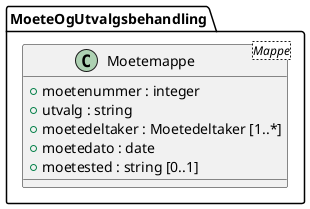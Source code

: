 @startuml
class MoeteOgUtvalgsbehandling.Moetemappe <Mappe> {
  +moetenummer : integer
  +utvalg : string
  +moetedeltaker : Moetedeltaker [1..*]
  +moetedato : date
  +moetested : string [0..1]
}
@enduml

